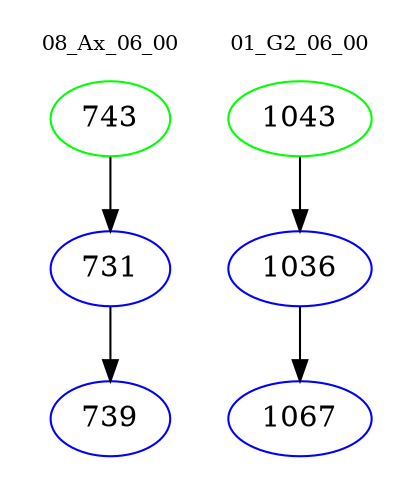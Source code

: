 digraph{
subgraph cluster_0 {
color = white
label = "08_Ax_06_00";
fontsize=10;
T0_743 [label="743", color="green"]
T0_743 -> T0_731 [color="black"]
T0_731 [label="731", color="blue"]
T0_731 -> T0_739 [color="black"]
T0_739 [label="739", color="blue"]
}
subgraph cluster_1 {
color = white
label = "01_G2_06_00";
fontsize=10;
T1_1043 [label="1043", color="green"]
T1_1043 -> T1_1036 [color="black"]
T1_1036 [label="1036", color="blue"]
T1_1036 -> T1_1067 [color="black"]
T1_1067 [label="1067", color="blue"]
}
}
